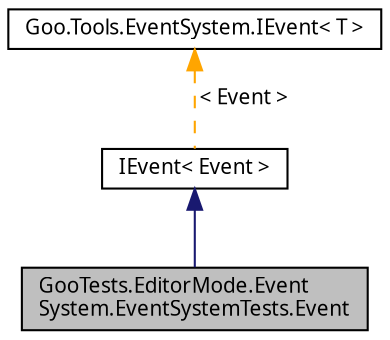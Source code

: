 digraph "GooTests.EditorMode.EventSystem.EventSystemTests.Event"
{
 // LATEX_PDF_SIZE
  edge [fontname="Calibrii",fontsize="10",labelfontname="Calibrii",labelfontsize="10"];
  node [fontname="Calibrii",fontsize="10",shape=record];
  Node1 [label="GooTests.EditorMode.Event\lSystem.EventSystemTests.Event",height=0.2,width=0.4,color="black", fillcolor="grey75", style="filled", fontcolor="black",tooltip=" "];
  Node2 -> Node1 [dir="back",color="midnightblue",fontsize="10",style="solid",fontname="Calibrii"];
  Node2 [label="IEvent\< Event \>",height=0.2,width=0.4,color="black", fillcolor="white", style="filled",URL="$da/df2/interfaceGoo_1_1Tools_1_1EventSystem_1_1IEvent.html",tooltip=" "];
  Node3 -> Node2 [dir="back",color="orange",fontsize="10",style="dashed",label=" \< Event \>" ,fontname="Calibrii"];
  Node3 [label="Goo.Tools.EventSystem.IEvent\< T \>",height=0.2,width=0.4,color="black", fillcolor="white", style="filled",URL="$da/df2/interfaceGoo_1_1Tools_1_1EventSystem_1_1IEvent.html",tooltip=" "];
}
